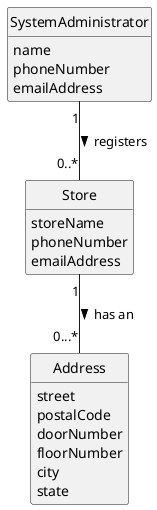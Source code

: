 @startuml
skinparam monochrome true
skinparam packageStyle rectangle
skinparam shadowing false

'left to right direction

skinparam classAttributeIconSize 0

hide circle
hide methods

class Store {
    storeName
    phoneNumber
    emailAddress
}

class SystemAdministrator {
    name
    phoneNumber
    emailAddress
}

class Address {
    street
    postalCode
    doorNumber
    floorNumber
    city
    state
}

SystemAdministrator "1" -- "0..*" Store : registers >
Store "1" -- "0...*" Address : has an >

@enduml